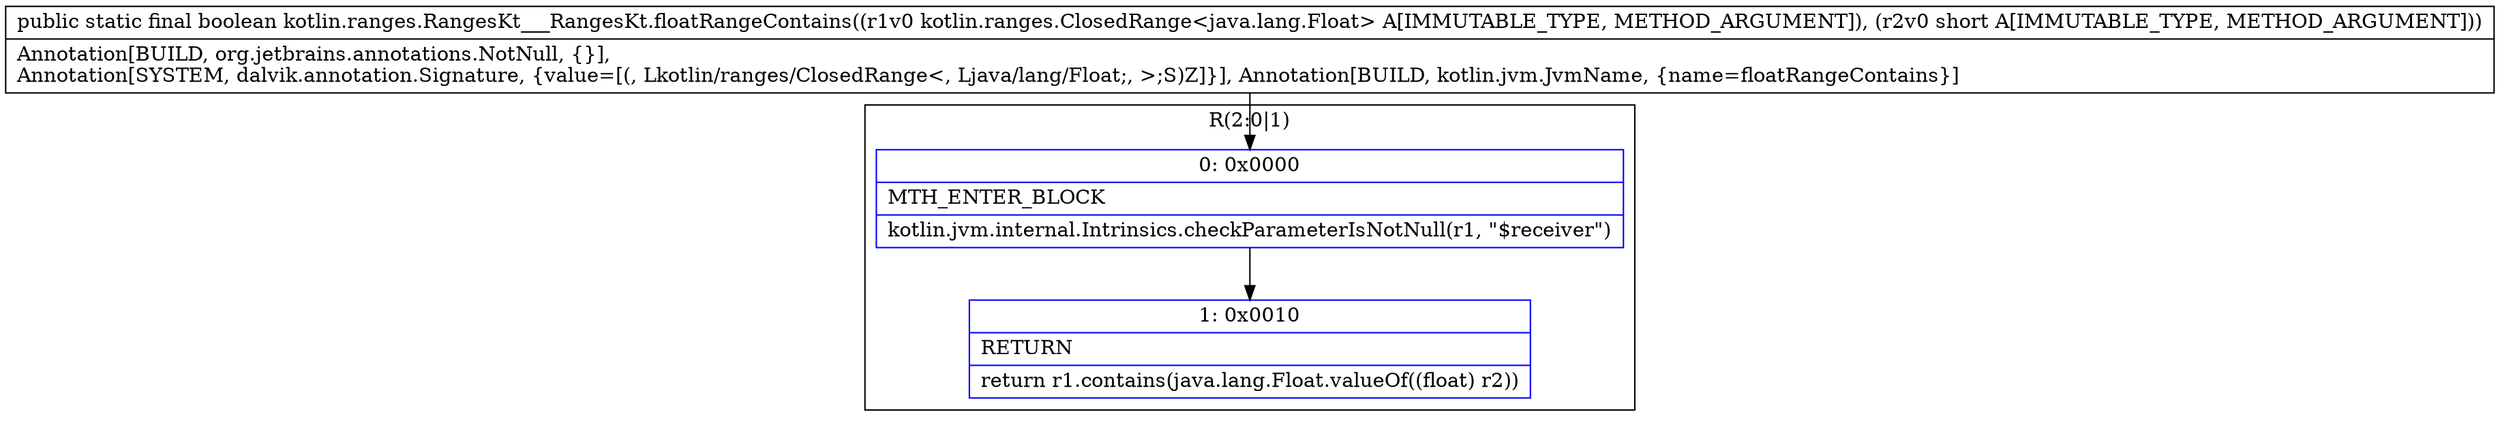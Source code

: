 digraph "CFG forkotlin.ranges.RangesKt___RangesKt.floatRangeContains(Lkotlin\/ranges\/ClosedRange;S)Z" {
subgraph cluster_Region_1186011657 {
label = "R(2:0|1)";
node [shape=record,color=blue];
Node_0 [shape=record,label="{0\:\ 0x0000|MTH_ENTER_BLOCK\l|kotlin.jvm.internal.Intrinsics.checkParameterIsNotNull(r1, \"$receiver\")\l}"];
Node_1 [shape=record,label="{1\:\ 0x0010|RETURN\l|return r1.contains(java.lang.Float.valueOf((float) r2))\l}"];
}
MethodNode[shape=record,label="{public static final boolean kotlin.ranges.RangesKt___RangesKt.floatRangeContains((r1v0 kotlin.ranges.ClosedRange\<java.lang.Float\> A[IMMUTABLE_TYPE, METHOD_ARGUMENT]), (r2v0 short A[IMMUTABLE_TYPE, METHOD_ARGUMENT]))  | Annotation[BUILD, org.jetbrains.annotations.NotNull, \{\}], \lAnnotation[SYSTEM, dalvik.annotation.Signature, \{value=[(, Lkotlin\/ranges\/ClosedRange\<, Ljava\/lang\/Float;, \>;S)Z]\}], Annotation[BUILD, kotlin.jvm.JvmName, \{name=floatRangeContains\}]\l}"];
MethodNode -> Node_0;
Node_0 -> Node_1;
}

